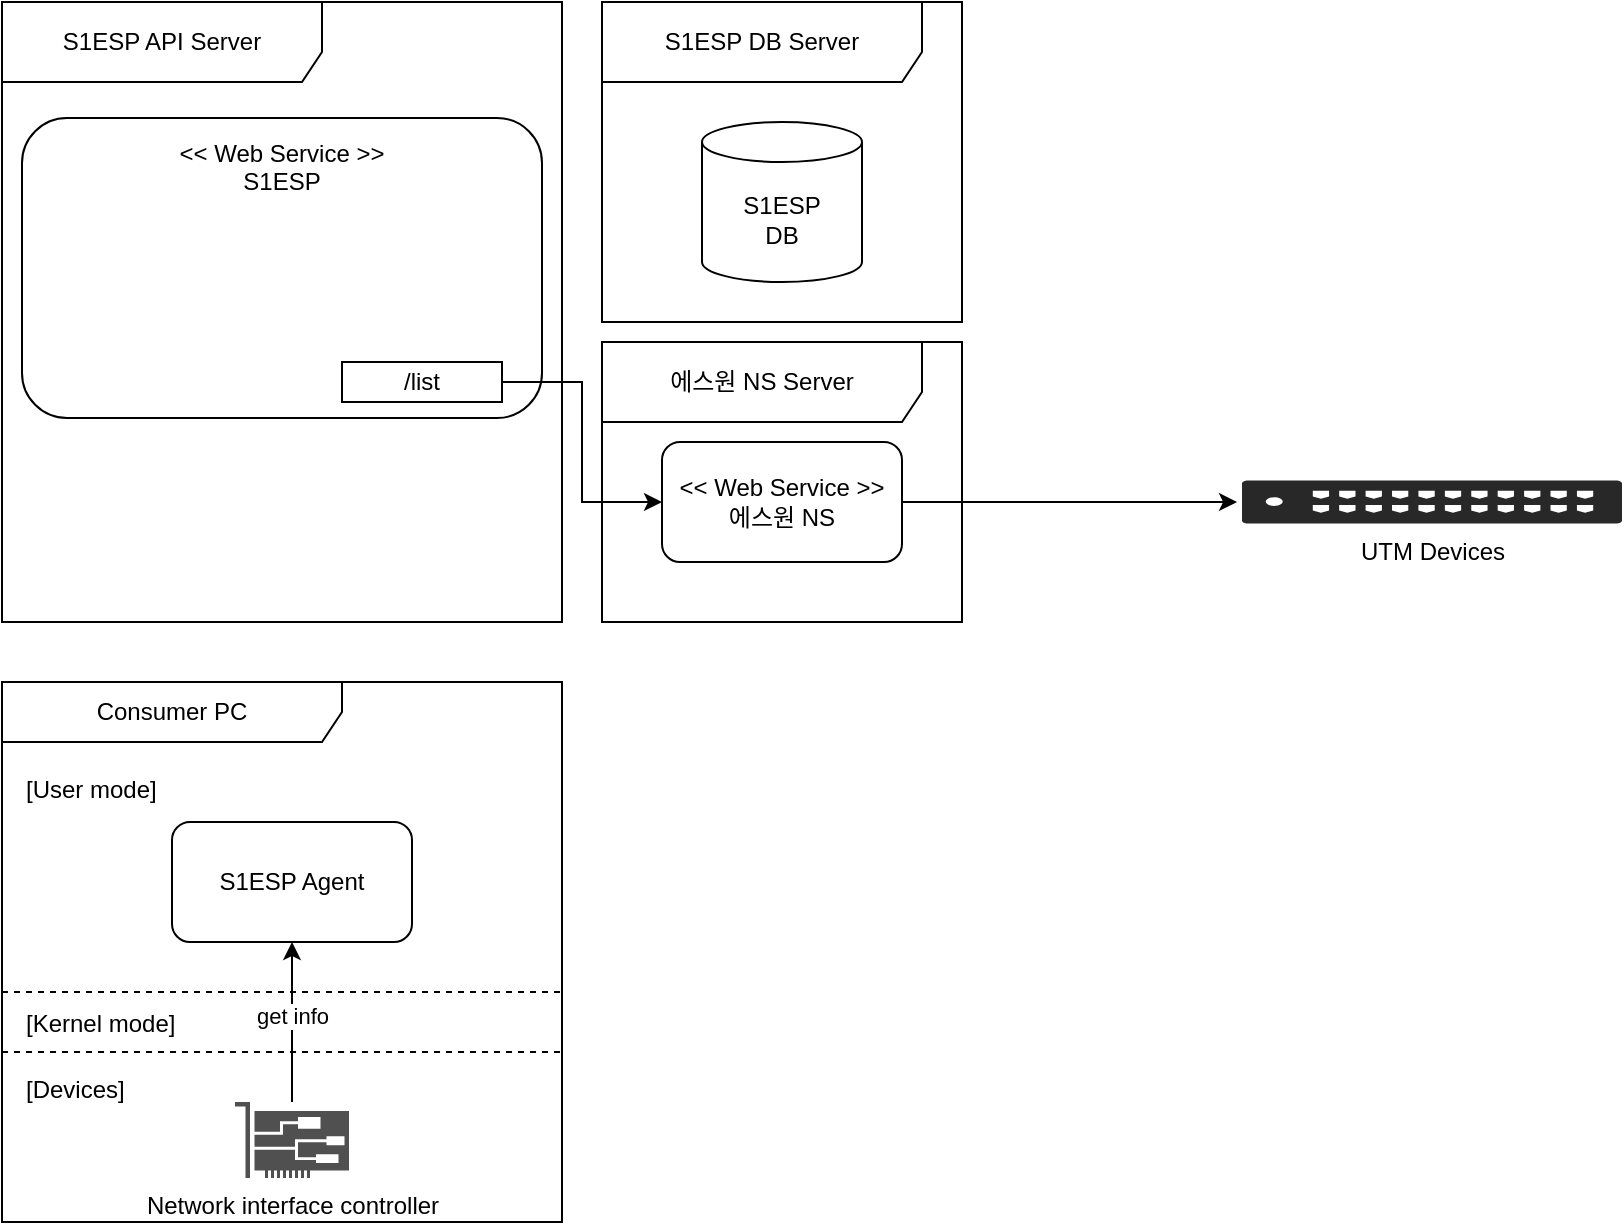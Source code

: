 <mxfile version="24.7.6">
  <diagram name="페이지-1" id="lI48-LUjIKv5oVbXYokH">
    <mxGraphModel dx="1434" dy="795" grid="1" gridSize="10" guides="1" tooltips="1" connect="1" arrows="1" fold="1" page="1" pageScale="1" pageWidth="1600" pageHeight="1400" math="0" shadow="0">
      <root>
        <mxCell id="0" />
        <mxCell id="1" parent="0" />
        <mxCell id="y2j8pdcFpELkHroc6ahy-34" value="&amp;lt;&amp;lt; Web Service&lt;span style=&quot;background-color: initial;&quot;&gt;&amp;nbsp;&amp;gt;&amp;gt;&lt;/span&gt;&lt;div&gt;S1ESP&lt;div&gt;&lt;br&gt;&lt;/div&gt;&lt;div&gt;&lt;br&gt;&lt;/div&gt;&lt;div&gt;&lt;br&gt;&lt;/div&gt;&lt;div&gt;&lt;br&gt;&lt;/div&gt;&lt;div&gt;&lt;br&gt;&lt;/div&gt;&lt;div&gt;&lt;br&gt;&lt;/div&gt;&lt;div&gt;&lt;br&gt;&lt;/div&gt;&lt;/div&gt;" style="rounded=1;whiteSpace=wrap;html=1;" vertex="1" parent="1">
          <mxGeometry x="170" y="208" width="260" height="150" as="geometry" />
        </mxCell>
        <mxCell id="y2j8pdcFpELkHroc6ahy-2" value="S1ESP API Server" style="shape=umlFrame;whiteSpace=wrap;html=1;pointerEvents=0;width=160;height=40;" vertex="1" parent="1">
          <mxGeometry x="160" y="150" width="280" height="310" as="geometry" />
        </mxCell>
        <mxCell id="y2j8pdcFpELkHroc6ahy-9" value="Consumer PC" style="shape=umlFrame;whiteSpace=wrap;html=1;pointerEvents=0;recursiveResize=0;container=1;collapsible=0;width=170;" vertex="1" parent="1">
          <mxGeometry x="160" y="490" width="280" height="270" as="geometry" />
        </mxCell>
        <mxCell id="y2j8pdcFpELkHroc6ahy-10" value="[User mode]" style="text;html=1;" vertex="1" parent="y2j8pdcFpELkHroc6ahy-9">
          <mxGeometry width="100" height="20" relative="1" as="geometry">
            <mxPoint x="10" y="40" as="offset" />
          </mxGeometry>
        </mxCell>
        <mxCell id="y2j8pdcFpELkHroc6ahy-11" value="" style="line;strokeWidth=1;dashed=1;labelPosition=center;verticalLabelPosition=bottom;align=left;verticalAlign=top;spacingLeft=20;spacingTop=15;html=1;whiteSpace=wrap;" vertex="1" parent="y2j8pdcFpELkHroc6ahy-9">
          <mxGeometry y="180" width="280" height="10" as="geometry" />
        </mxCell>
        <mxCell id="y2j8pdcFpELkHroc6ahy-7" value="S1ESP Agent" style="rounded=1;whiteSpace=wrap;html=1;" vertex="1" parent="y2j8pdcFpELkHroc6ahy-9">
          <mxGeometry x="85" y="70" width="120" height="60" as="geometry" />
        </mxCell>
        <mxCell id="y2j8pdcFpELkHroc6ahy-12" value="" style="line;strokeWidth=1;dashed=1;labelPosition=center;verticalLabelPosition=bottom;align=left;verticalAlign=top;spacingLeft=20;spacingTop=15;html=1;whiteSpace=wrap;" vertex="1" parent="y2j8pdcFpELkHroc6ahy-9">
          <mxGeometry y="150" width="280" height="10" as="geometry" />
        </mxCell>
        <mxCell id="y2j8pdcFpELkHroc6ahy-17" style="edgeStyle=orthogonalEdgeStyle;rounded=0;orthogonalLoop=1;jettySize=auto;html=1;entryX=0.5;entryY=1;entryDx=0;entryDy=0;" edge="1" parent="y2j8pdcFpELkHroc6ahy-9" source="y2j8pdcFpELkHroc6ahy-8" target="y2j8pdcFpELkHroc6ahy-7">
          <mxGeometry relative="1" as="geometry" />
        </mxCell>
        <mxCell id="y2j8pdcFpELkHroc6ahy-18" value="get info" style="edgeLabel;html=1;align=center;verticalAlign=middle;resizable=0;points=[];" vertex="1" connectable="0" parent="y2j8pdcFpELkHroc6ahy-17">
          <mxGeometry x="-0.042" y="-2" relative="1" as="geometry">
            <mxPoint x="-2" y="-5" as="offset" />
          </mxGeometry>
        </mxCell>
        <mxCell id="y2j8pdcFpELkHroc6ahy-8" value="Network interface controller" style="sketch=0;pointerEvents=1;shadow=0;dashed=0;html=1;strokeColor=none;fillColor=#505050;labelPosition=center;verticalLabelPosition=bottom;verticalAlign=top;outlineConnect=0;align=center;shape=mxgraph.office.devices.nic;" vertex="1" parent="y2j8pdcFpELkHroc6ahy-9">
          <mxGeometry x="116.5" y="210" width="57" height="38" as="geometry" />
        </mxCell>
        <mxCell id="y2j8pdcFpELkHroc6ahy-13" value="[Kernel mode]" style="text;html=1;" vertex="1" parent="y2j8pdcFpELkHroc6ahy-9">
          <mxGeometry x="10" y="157" width="100" height="20" as="geometry" />
        </mxCell>
        <mxCell id="y2j8pdcFpELkHroc6ahy-15" value="[Devices]" style="text;html=1;" vertex="1" parent="y2j8pdcFpELkHroc6ahy-9">
          <mxGeometry x="10" y="190" width="100" height="20" as="geometry" />
        </mxCell>
        <mxCell id="y2j8pdcFpELkHroc6ahy-20" value="S1ESP&lt;br&gt;DB" style="shape=cylinder3;whiteSpace=wrap;html=1;boundedLbl=1;backgroundOutline=1;size=10;" vertex="1" parent="1">
          <mxGeometry x="510" y="210" width="80" height="80" as="geometry" />
        </mxCell>
        <mxCell id="y2j8pdcFpELkHroc6ahy-22" value="UTM Devices" style="verticalLabelPosition=bottom;sketch=0;html=1;fillColor=#282828;strokeColor=none;verticalAlign=top;pointerEvents=1;align=center;shape=mxgraph.cisco_safe.security_icons.utm;" vertex="1" parent="1">
          <mxGeometry x="780" y="389.25" width="190" height="21.5" as="geometry" />
        </mxCell>
        <mxCell id="y2j8pdcFpELkHroc6ahy-23" style="rounded=0;orthogonalLoop=1;jettySize=auto;html=1;exitX=1;exitY=0.5;exitDx=0;exitDy=0;entryX=-0.013;entryY=0.5;entryDx=0;entryDy=0;entryPerimeter=0;" edge="1" parent="1" source="y2j8pdcFpELkHroc6ahy-30" target="y2j8pdcFpELkHroc6ahy-22">
          <mxGeometry relative="1" as="geometry">
            <mxPoint x="600" y="410" as="sourcePoint" />
            <mxPoint x="1210" y="140" as="targetPoint" />
          </mxGeometry>
        </mxCell>
        <mxCell id="y2j8pdcFpELkHroc6ahy-27" value="S1ESP DB Server" style="shape=umlFrame;whiteSpace=wrap;html=1;pointerEvents=0;width=160;height=40;" vertex="1" parent="1">
          <mxGeometry x="460" y="150" width="180" height="160" as="geometry" />
        </mxCell>
        <mxCell id="y2j8pdcFpELkHroc6ahy-29" value="에스원 NS Server" style="shape=umlFrame;whiteSpace=wrap;html=1;pointerEvents=0;width=160;height=40;" vertex="1" parent="1">
          <mxGeometry x="460" y="320" width="180" height="140" as="geometry" />
        </mxCell>
        <mxCell id="y2j8pdcFpELkHroc6ahy-30" value="&amp;lt;&amp;lt; Web Service &amp;gt;&amp;gt;&lt;br&gt;에스원 NS" style="rounded=1;whiteSpace=wrap;html=1;" vertex="1" parent="1">
          <mxGeometry x="490" y="370" width="120" height="60" as="geometry" />
        </mxCell>
        <mxCell id="y2j8pdcFpELkHroc6ahy-35" style="edgeStyle=orthogonalEdgeStyle;rounded=0;orthogonalLoop=1;jettySize=auto;html=1;entryX=0;entryY=0.5;entryDx=0;entryDy=0;" edge="1" parent="1" source="y2j8pdcFpELkHroc6ahy-31" target="y2j8pdcFpELkHroc6ahy-30">
          <mxGeometry relative="1" as="geometry" />
        </mxCell>
        <mxCell id="y2j8pdcFpELkHroc6ahy-31" value="/list" style="rounded=0;whiteSpace=wrap;html=1;" vertex="1" parent="1">
          <mxGeometry x="330" y="330" width="80" height="20" as="geometry" />
        </mxCell>
      </root>
    </mxGraphModel>
  </diagram>
</mxfile>
